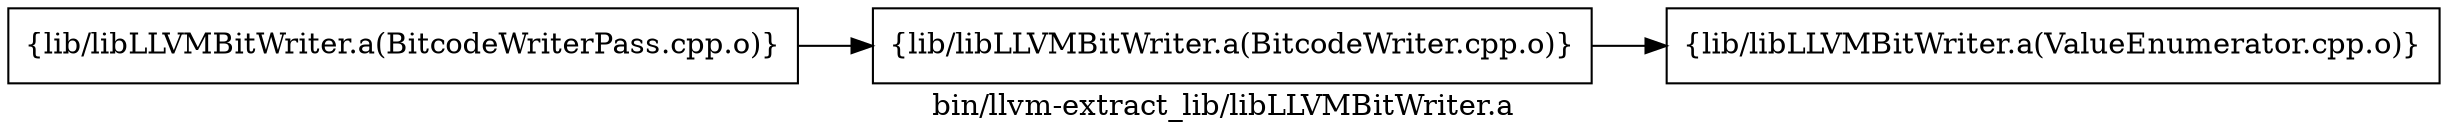 digraph "bin/llvm-extract_lib/libLLVMBitWriter.a" {
	label="bin/llvm-extract_lib/libLLVMBitWriter.a";
	rankdir=LR;
	{ rank=same; Node0x55bbb4c942a8;  }
	{ rank=same; Node0x55bbb4c91dc8;  }
	{ rank=same; Node0x55bbb4c942a8;  }
	{ rank=same; Node0x55bbb4c91dc8;  }

	Node0x55bbb4c942a8 [shape=record,shape=box,group=0,label="{lib/libLLVMBitWriter.a(BitcodeWriterPass.cpp.o)}"];
	Node0x55bbb4c942a8 -> Node0x55bbb4c91dc8;
	Node0x55bbb4c91dc8 [shape=record,shape=box,group=0,label="{lib/libLLVMBitWriter.a(BitcodeWriter.cpp.o)}"];
	Node0x55bbb4c91dc8 -> Node0x55bbb4c92868;
	Node0x55bbb4c92868 [shape=record,shape=box,group=0,label="{lib/libLLVMBitWriter.a(ValueEnumerator.cpp.o)}"];
}
